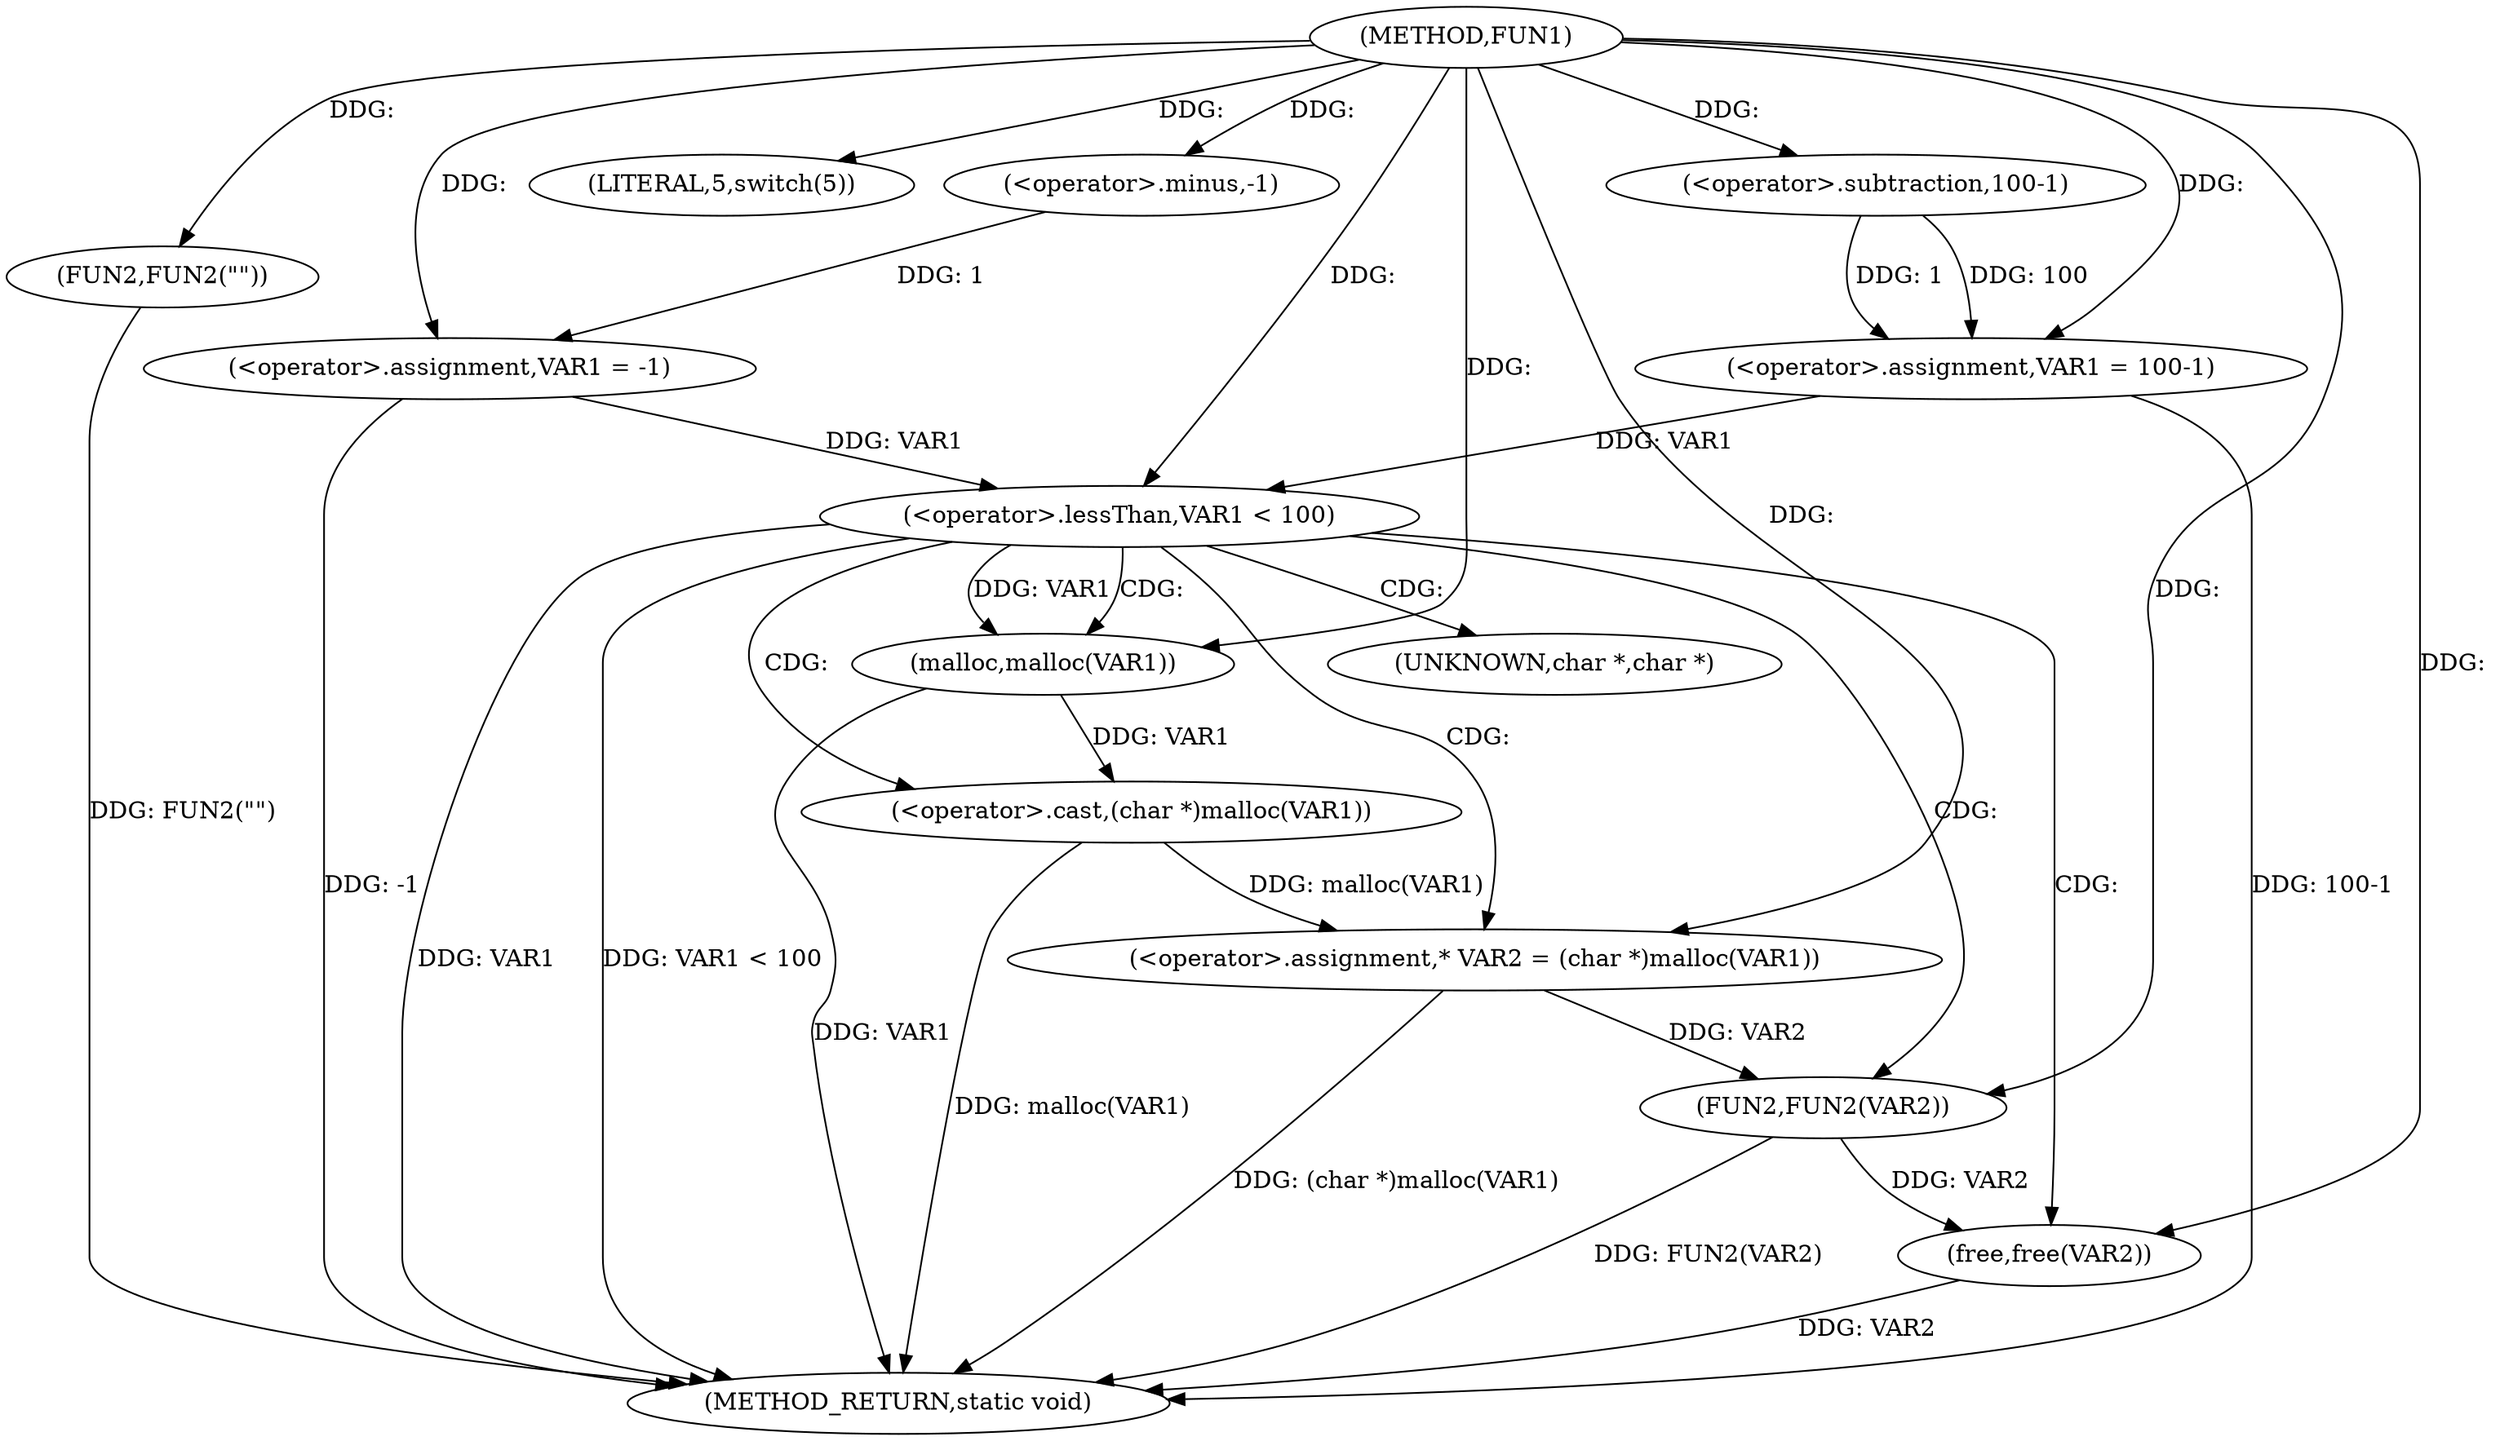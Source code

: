 digraph FUN1 {  
"1000100" [label = "(METHOD,FUN1)" ]
"1000137" [label = "(METHOD_RETURN,static void)" ]
"1000103" [label = "(<operator>.assignment,VAR1 = -1)" ]
"1000105" [label = "(<operator>.minus,-1)" ]
"1000108" [label = "(LITERAL,5,switch(5))" ]
"1000111" [label = "(FUN2,FUN2(\"\"))" ]
"1000115" [label = "(<operator>.assignment,VAR1 = 100-1)" ]
"1000117" [label = "(<operator>.subtraction,100-1)" ]
"1000122" [label = "(<operator>.lessThan,VAR1 < 100)" ]
"1000127" [label = "(<operator>.assignment,* VAR2 = (char *)malloc(VAR1))" ]
"1000129" [label = "(<operator>.cast,(char *)malloc(VAR1))" ]
"1000131" [label = "(malloc,malloc(VAR1))" ]
"1000133" [label = "(FUN2,FUN2(VAR2))" ]
"1000135" [label = "(free,free(VAR2))" ]
"1000130" [label = "(UNKNOWN,char *,char *)" ]
  "1000115" -> "1000137"  [ label = "DDG: 100-1"] 
  "1000103" -> "1000137"  [ label = "DDG: -1"] 
  "1000133" -> "1000137"  [ label = "DDG: FUN2(VAR2)"] 
  "1000111" -> "1000137"  [ label = "DDG: FUN2(\"\")"] 
  "1000129" -> "1000137"  [ label = "DDG: malloc(VAR1)"] 
  "1000122" -> "1000137"  [ label = "DDG: VAR1"] 
  "1000131" -> "1000137"  [ label = "DDG: VAR1"] 
  "1000127" -> "1000137"  [ label = "DDG: (char *)malloc(VAR1)"] 
  "1000135" -> "1000137"  [ label = "DDG: VAR2"] 
  "1000122" -> "1000137"  [ label = "DDG: VAR1 < 100"] 
  "1000105" -> "1000103"  [ label = "DDG: 1"] 
  "1000100" -> "1000103"  [ label = "DDG: "] 
  "1000100" -> "1000105"  [ label = "DDG: "] 
  "1000100" -> "1000108"  [ label = "DDG: "] 
  "1000100" -> "1000111"  [ label = "DDG: "] 
  "1000117" -> "1000115"  [ label = "DDG: 100"] 
  "1000117" -> "1000115"  [ label = "DDG: 1"] 
  "1000100" -> "1000115"  [ label = "DDG: "] 
  "1000100" -> "1000117"  [ label = "DDG: "] 
  "1000103" -> "1000122"  [ label = "DDG: VAR1"] 
  "1000115" -> "1000122"  [ label = "DDG: VAR1"] 
  "1000100" -> "1000122"  [ label = "DDG: "] 
  "1000129" -> "1000127"  [ label = "DDG: malloc(VAR1)"] 
  "1000100" -> "1000127"  [ label = "DDG: "] 
  "1000131" -> "1000129"  [ label = "DDG: VAR1"] 
  "1000122" -> "1000131"  [ label = "DDG: VAR1"] 
  "1000100" -> "1000131"  [ label = "DDG: "] 
  "1000127" -> "1000133"  [ label = "DDG: VAR2"] 
  "1000100" -> "1000133"  [ label = "DDG: "] 
  "1000133" -> "1000135"  [ label = "DDG: VAR2"] 
  "1000100" -> "1000135"  [ label = "DDG: "] 
  "1000122" -> "1000129"  [ label = "CDG: "] 
  "1000122" -> "1000130"  [ label = "CDG: "] 
  "1000122" -> "1000131"  [ label = "CDG: "] 
  "1000122" -> "1000135"  [ label = "CDG: "] 
  "1000122" -> "1000133"  [ label = "CDG: "] 
  "1000122" -> "1000127"  [ label = "CDG: "] 
}
